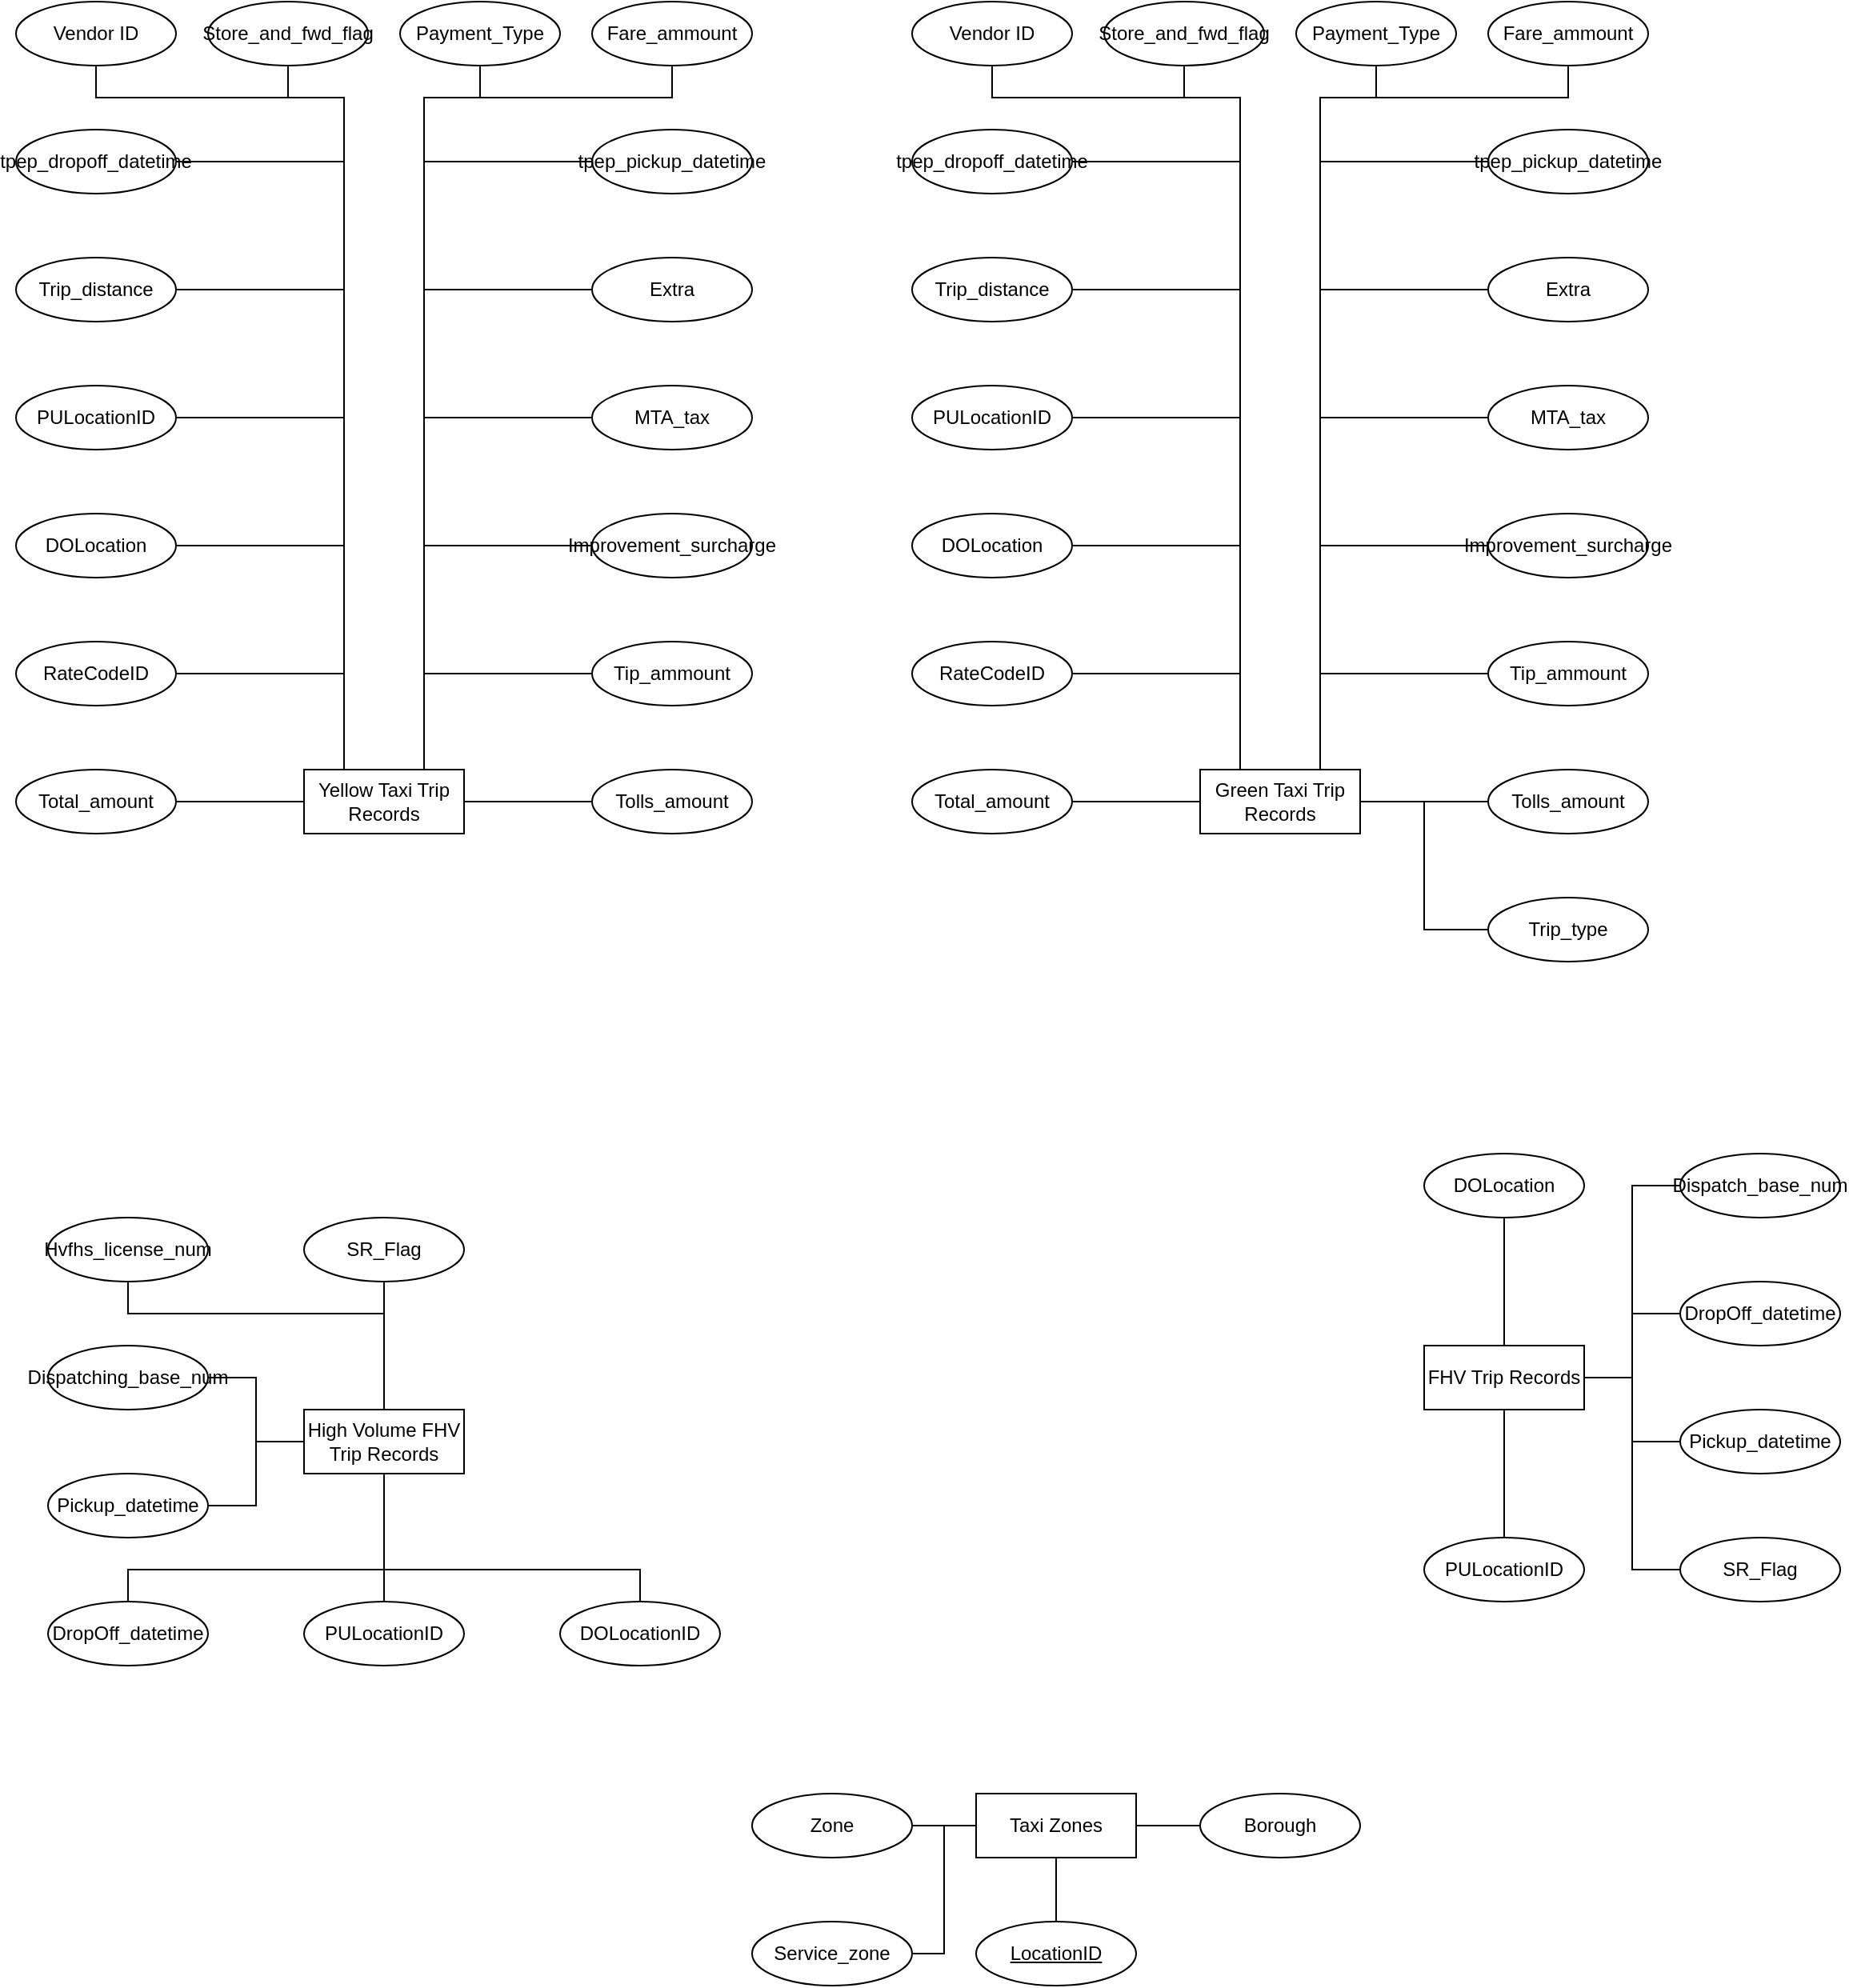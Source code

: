 <mxfile version="13.7.6" type="github">
  <diagram id="orPIDjJ9l7dPw6cyquso" name="Page-1">
    <mxGraphModel dx="460" dy="762" grid="1" gridSize="10" guides="1" tooltips="1" connect="1" arrows="1" fold="1" page="1" pageScale="1" pageWidth="150000" pageHeight="150000" math="0" shadow="0">
      <root>
        <mxCell id="0" />
        <mxCell id="1" parent="0" />
        <mxCell id="RvH7o7aglCIjbre78uZ6-19" style="edgeStyle=orthogonalEdgeStyle;rounded=0;orthogonalLoop=1;jettySize=auto;html=1;exitX=1;exitY=0.5;exitDx=0;exitDy=0;entryX=0;entryY=0.5;entryDx=0;entryDy=0;endArrow=none;endFill=0;" edge="1" parent="1" source="RvH7o7aglCIjbre78uZ6-1" target="RvH7o7aglCIjbre78uZ6-16">
          <mxGeometry relative="1" as="geometry" />
        </mxCell>
        <mxCell id="RvH7o7aglCIjbre78uZ6-1" value="Yellow Taxi Trip Records" style="whiteSpace=wrap;html=1;align=center;" vertex="1" parent="1">
          <mxGeometry x="220" y="520" width="100" height="40" as="geometry" />
        </mxCell>
        <mxCell id="RvH7o7aglCIjbre78uZ6-2" value="Vendor ID" style="ellipse;whiteSpace=wrap;html=1;align=center;" vertex="1" parent="1">
          <mxGeometry x="40" y="40" width="100" height="40" as="geometry" />
        </mxCell>
        <mxCell id="RvH7o7aglCIjbre78uZ6-33" style="edgeStyle=orthogonalEdgeStyle;rounded=0;orthogonalLoop=1;jettySize=auto;html=1;exitX=0;exitY=0.5;exitDx=0;exitDy=0;entryX=0.75;entryY=0;entryDx=0;entryDy=0;endArrow=none;endFill=0;" edge="1" parent="1" source="RvH7o7aglCIjbre78uZ6-3" target="RvH7o7aglCIjbre78uZ6-1">
          <mxGeometry relative="1" as="geometry" />
        </mxCell>
        <mxCell id="RvH7o7aglCIjbre78uZ6-3" value="tpep_pickup_datetime" style="ellipse;whiteSpace=wrap;html=1;align=center;" vertex="1" parent="1">
          <mxGeometry x="400" y="120" width="100" height="40" as="geometry" />
        </mxCell>
        <mxCell id="RvH7o7aglCIjbre78uZ6-28" style="edgeStyle=orthogonalEdgeStyle;rounded=0;orthogonalLoop=1;jettySize=auto;html=1;exitX=0.5;exitY=1;exitDx=0;exitDy=0;endArrow=none;endFill=0;entryX=0.25;entryY=0;entryDx=0;entryDy=0;" edge="1" parent="1" source="RvH7o7aglCIjbre78uZ6-2" target="RvH7o7aglCIjbre78uZ6-1">
          <mxGeometry relative="1" as="geometry">
            <mxPoint x="260" y="580" as="targetPoint" />
            <Array as="points">
              <mxPoint x="90" y="100" />
              <mxPoint x="245" y="100" />
            </Array>
          </mxGeometry>
        </mxCell>
        <mxCell id="RvH7o7aglCIjbre78uZ6-32" style="edgeStyle=orthogonalEdgeStyle;rounded=0;orthogonalLoop=1;jettySize=auto;html=1;exitX=1;exitY=0.5;exitDx=0;exitDy=0;entryX=0.25;entryY=0;entryDx=0;entryDy=0;endArrow=none;endFill=0;" edge="1" parent="1" source="RvH7o7aglCIjbre78uZ6-4" target="RvH7o7aglCIjbre78uZ6-1">
          <mxGeometry relative="1" as="geometry" />
        </mxCell>
        <mxCell id="RvH7o7aglCIjbre78uZ6-4" value="tpep_dropoff_datetime" style="ellipse;whiteSpace=wrap;html=1;align=center;" vertex="1" parent="1">
          <mxGeometry x="40" y="120" width="100" height="40" as="geometry" />
        </mxCell>
        <mxCell id="RvH7o7aglCIjbre78uZ6-29" style="edgeStyle=orthogonalEdgeStyle;rounded=0;orthogonalLoop=1;jettySize=auto;html=1;exitX=1;exitY=0.5;exitDx=0;exitDy=0;endArrow=none;endFill=0;entryX=0.25;entryY=0;entryDx=0;entryDy=0;" edge="1" parent="1" source="RvH7o7aglCIjbre78uZ6-5" target="RvH7o7aglCIjbre78uZ6-1">
          <mxGeometry relative="1" as="geometry">
            <mxPoint x="270" y="500" as="targetPoint" />
          </mxGeometry>
        </mxCell>
        <mxCell id="RvH7o7aglCIjbre78uZ6-5" value="Trip_distance" style="ellipse;whiteSpace=wrap;html=1;align=center;" vertex="1" parent="1">
          <mxGeometry x="40" y="200" width="100" height="40" as="geometry" />
        </mxCell>
        <mxCell id="RvH7o7aglCIjbre78uZ6-30" style="edgeStyle=orthogonalEdgeStyle;rounded=0;orthogonalLoop=1;jettySize=auto;html=1;exitX=1;exitY=0.5;exitDx=0;exitDy=0;entryX=0.25;entryY=0;entryDx=0;entryDy=0;endArrow=none;endFill=0;" edge="1" parent="1" source="RvH7o7aglCIjbre78uZ6-6" target="RvH7o7aglCIjbre78uZ6-1">
          <mxGeometry relative="1" as="geometry" />
        </mxCell>
        <mxCell id="RvH7o7aglCIjbre78uZ6-6" value="PULocationID" style="ellipse;whiteSpace=wrap;html=1;align=center;" vertex="1" parent="1">
          <mxGeometry x="40" y="280" width="100" height="40" as="geometry" />
        </mxCell>
        <mxCell id="RvH7o7aglCIjbre78uZ6-31" style="edgeStyle=orthogonalEdgeStyle;rounded=0;orthogonalLoop=1;jettySize=auto;html=1;exitX=1;exitY=0.5;exitDx=0;exitDy=0;entryX=0.25;entryY=0;entryDx=0;entryDy=0;endArrow=none;endFill=0;" edge="1" parent="1" source="RvH7o7aglCIjbre78uZ6-7" target="RvH7o7aglCIjbre78uZ6-1">
          <mxGeometry relative="1" as="geometry" />
        </mxCell>
        <mxCell id="RvH7o7aglCIjbre78uZ6-7" value="DOLocation" style="ellipse;whiteSpace=wrap;html=1;align=center;" vertex="1" parent="1">
          <mxGeometry x="40" y="360" width="100" height="40" as="geometry" />
        </mxCell>
        <mxCell id="RvH7o7aglCIjbre78uZ6-27" style="edgeStyle=orthogonalEdgeStyle;rounded=0;orthogonalLoop=1;jettySize=auto;html=1;exitX=1;exitY=0.5;exitDx=0;exitDy=0;entryX=0.25;entryY=0;entryDx=0;entryDy=0;endArrow=none;endFill=0;" edge="1" parent="1" source="RvH7o7aglCIjbre78uZ6-8" target="RvH7o7aglCIjbre78uZ6-1">
          <mxGeometry relative="1" as="geometry" />
        </mxCell>
        <mxCell id="RvH7o7aglCIjbre78uZ6-8" value="RateCodeID" style="ellipse;whiteSpace=wrap;html=1;align=center;" vertex="1" parent="1">
          <mxGeometry x="40" y="440" width="100" height="40" as="geometry" />
        </mxCell>
        <mxCell id="RvH7o7aglCIjbre78uZ6-26" style="edgeStyle=orthogonalEdgeStyle;rounded=0;orthogonalLoop=1;jettySize=auto;html=1;exitX=0.5;exitY=1;exitDx=0;exitDy=0;entryX=0.25;entryY=0;entryDx=0;entryDy=0;endArrow=none;endFill=0;" edge="1" parent="1" source="RvH7o7aglCIjbre78uZ6-9" target="RvH7o7aglCIjbre78uZ6-1">
          <mxGeometry relative="1" as="geometry">
            <Array as="points">
              <mxPoint x="210" y="100" />
              <mxPoint x="245" y="100" />
            </Array>
          </mxGeometry>
        </mxCell>
        <mxCell id="RvH7o7aglCIjbre78uZ6-9" value="Store_and_fwd_flag" style="ellipse;whiteSpace=wrap;html=1;align=center;" vertex="1" parent="1">
          <mxGeometry x="160" y="40" width="100" height="40" as="geometry" />
        </mxCell>
        <mxCell id="RvH7o7aglCIjbre78uZ6-24" style="edgeStyle=orthogonalEdgeStyle;rounded=0;orthogonalLoop=1;jettySize=auto;html=1;exitX=0.5;exitY=1;exitDx=0;exitDy=0;entryX=0.75;entryY=0;entryDx=0;entryDy=0;endArrow=none;endFill=0;" edge="1" parent="1" source="RvH7o7aglCIjbre78uZ6-10" target="RvH7o7aglCIjbre78uZ6-1">
          <mxGeometry relative="1" as="geometry">
            <Array as="points">
              <mxPoint x="330" y="100" />
              <mxPoint x="295" y="100" />
            </Array>
          </mxGeometry>
        </mxCell>
        <mxCell id="RvH7o7aglCIjbre78uZ6-10" value="Payment_Type" style="ellipse;whiteSpace=wrap;html=1;align=center;" vertex="1" parent="1">
          <mxGeometry x="280" y="40" width="100" height="40" as="geometry" />
        </mxCell>
        <mxCell id="RvH7o7aglCIjbre78uZ6-25" style="edgeStyle=orthogonalEdgeStyle;rounded=0;orthogonalLoop=1;jettySize=auto;html=1;exitX=0.5;exitY=1;exitDx=0;exitDy=0;entryX=0.75;entryY=0;entryDx=0;entryDy=0;endArrow=none;endFill=0;" edge="1" parent="1" source="RvH7o7aglCIjbre78uZ6-11" target="RvH7o7aglCIjbre78uZ6-1">
          <mxGeometry relative="1" as="geometry">
            <Array as="points">
              <mxPoint x="450" y="100" />
              <mxPoint x="295" y="100" />
            </Array>
          </mxGeometry>
        </mxCell>
        <mxCell id="RvH7o7aglCIjbre78uZ6-11" value="Fare_ammount" style="ellipse;whiteSpace=wrap;html=1;align=center;" vertex="1" parent="1">
          <mxGeometry x="400" y="40" width="100" height="40" as="geometry" />
        </mxCell>
        <mxCell id="RvH7o7aglCIjbre78uZ6-23" style="edgeStyle=orthogonalEdgeStyle;rounded=0;orthogonalLoop=1;jettySize=auto;html=1;exitX=0;exitY=0.5;exitDx=0;exitDy=0;endArrow=none;endFill=0;entryX=0.75;entryY=0;entryDx=0;entryDy=0;" edge="1" parent="1" source="RvH7o7aglCIjbre78uZ6-12" target="RvH7o7aglCIjbre78uZ6-1">
          <mxGeometry relative="1" as="geometry">
            <mxPoint x="340" y="500" as="targetPoint" />
          </mxGeometry>
        </mxCell>
        <mxCell id="RvH7o7aglCIjbre78uZ6-12" value="Extra" style="ellipse;whiteSpace=wrap;html=1;align=center;" vertex="1" parent="1">
          <mxGeometry x="400" y="200" width="100" height="40" as="geometry" />
        </mxCell>
        <mxCell id="RvH7o7aglCIjbre78uZ6-22" style="edgeStyle=orthogonalEdgeStyle;rounded=0;orthogonalLoop=1;jettySize=auto;html=1;exitX=0;exitY=0.5;exitDx=0;exitDy=0;entryX=0.75;entryY=0;entryDx=0;entryDy=0;endArrow=none;endFill=0;" edge="1" parent="1" source="RvH7o7aglCIjbre78uZ6-13" target="RvH7o7aglCIjbre78uZ6-1">
          <mxGeometry relative="1" as="geometry" />
        </mxCell>
        <mxCell id="RvH7o7aglCIjbre78uZ6-13" value="MTA_tax" style="ellipse;whiteSpace=wrap;html=1;align=center;" vertex="1" parent="1">
          <mxGeometry x="400" y="280" width="100" height="40" as="geometry" />
        </mxCell>
        <mxCell id="RvH7o7aglCIjbre78uZ6-21" style="edgeStyle=orthogonalEdgeStyle;rounded=0;orthogonalLoop=1;jettySize=auto;html=1;exitX=0;exitY=0.5;exitDx=0;exitDy=0;endArrow=none;endFill=0;entryX=0.75;entryY=0;entryDx=0;entryDy=0;" edge="1" parent="1" source="RvH7o7aglCIjbre78uZ6-14" target="RvH7o7aglCIjbre78uZ6-1">
          <mxGeometry relative="1" as="geometry">
            <mxPoint x="320" y="500" as="targetPoint" />
          </mxGeometry>
        </mxCell>
        <mxCell id="RvH7o7aglCIjbre78uZ6-14" value="Improvement_surcharge" style="ellipse;whiteSpace=wrap;html=1;align=center;" vertex="1" parent="1">
          <mxGeometry x="400" y="360" width="100" height="40" as="geometry" />
        </mxCell>
        <mxCell id="RvH7o7aglCIjbre78uZ6-20" style="edgeStyle=orthogonalEdgeStyle;rounded=0;orthogonalLoop=1;jettySize=auto;html=1;exitX=0;exitY=0.5;exitDx=0;exitDy=0;entryX=0.75;entryY=0;entryDx=0;entryDy=0;endArrow=none;endFill=0;" edge="1" parent="1" source="RvH7o7aglCIjbre78uZ6-15" target="RvH7o7aglCIjbre78uZ6-1">
          <mxGeometry relative="1" as="geometry" />
        </mxCell>
        <mxCell id="RvH7o7aglCIjbre78uZ6-15" value="Tip_ammount" style="ellipse;whiteSpace=wrap;html=1;align=center;" vertex="1" parent="1">
          <mxGeometry x="400" y="440" width="100" height="40" as="geometry" />
        </mxCell>
        <mxCell id="RvH7o7aglCIjbre78uZ6-16" value="Tolls_amount" style="ellipse;whiteSpace=wrap;html=1;align=center;" vertex="1" parent="1">
          <mxGeometry x="400" y="520" width="100" height="40" as="geometry" />
        </mxCell>
        <mxCell id="RvH7o7aglCIjbre78uZ6-18" style="edgeStyle=orthogonalEdgeStyle;rounded=0;orthogonalLoop=1;jettySize=auto;html=1;exitX=1;exitY=0.5;exitDx=0;exitDy=0;entryX=0;entryY=0.5;entryDx=0;entryDy=0;endArrow=none;endFill=0;" edge="1" parent="1" source="RvH7o7aglCIjbre78uZ6-17" target="RvH7o7aglCIjbre78uZ6-1">
          <mxGeometry relative="1" as="geometry" />
        </mxCell>
        <mxCell id="RvH7o7aglCIjbre78uZ6-17" value="Total_amount" style="ellipse;whiteSpace=wrap;html=1;align=center;" vertex="1" parent="1">
          <mxGeometry x="40" y="520" width="100" height="40" as="geometry" />
        </mxCell>
        <mxCell id="RvH7o7aglCIjbre78uZ6-34" style="edgeStyle=orthogonalEdgeStyle;rounded=0;orthogonalLoop=1;jettySize=auto;html=1;exitX=1;exitY=0.5;exitDx=0;exitDy=0;entryX=0;entryY=0.5;entryDx=0;entryDy=0;endArrow=none;endFill=0;" edge="1" source="RvH7o7aglCIjbre78uZ6-35" target="RvH7o7aglCIjbre78uZ6-64" parent="1">
          <mxGeometry relative="1" as="geometry" />
        </mxCell>
        <mxCell id="RvH7o7aglCIjbre78uZ6-35" value="Green Taxi Trip Records" style="whiteSpace=wrap;html=1;align=center;" vertex="1" parent="1">
          <mxGeometry x="780" y="520" width="100" height="40" as="geometry" />
        </mxCell>
        <mxCell id="RvH7o7aglCIjbre78uZ6-36" value="Vendor ID" style="ellipse;whiteSpace=wrap;html=1;align=center;" vertex="1" parent="1">
          <mxGeometry x="600" y="40" width="100" height="40" as="geometry" />
        </mxCell>
        <mxCell id="RvH7o7aglCIjbre78uZ6-37" style="edgeStyle=orthogonalEdgeStyle;rounded=0;orthogonalLoop=1;jettySize=auto;html=1;exitX=0;exitY=0.5;exitDx=0;exitDy=0;entryX=0.75;entryY=0;entryDx=0;entryDy=0;endArrow=none;endFill=0;" edge="1" source="RvH7o7aglCIjbre78uZ6-38" target="RvH7o7aglCIjbre78uZ6-35" parent="1">
          <mxGeometry relative="1" as="geometry" />
        </mxCell>
        <mxCell id="RvH7o7aglCIjbre78uZ6-38" value="tpep_pickup_datetime" style="ellipse;whiteSpace=wrap;html=1;align=center;" vertex="1" parent="1">
          <mxGeometry x="960" y="120" width="100" height="40" as="geometry" />
        </mxCell>
        <mxCell id="RvH7o7aglCIjbre78uZ6-39" style="edgeStyle=orthogonalEdgeStyle;rounded=0;orthogonalLoop=1;jettySize=auto;html=1;exitX=0.5;exitY=1;exitDx=0;exitDy=0;endArrow=none;endFill=0;entryX=0.25;entryY=0;entryDx=0;entryDy=0;" edge="1" source="RvH7o7aglCIjbre78uZ6-36" target="RvH7o7aglCIjbre78uZ6-35" parent="1">
          <mxGeometry relative="1" as="geometry">
            <mxPoint x="820" y="580" as="targetPoint" />
            <Array as="points">
              <mxPoint x="650" y="100" />
              <mxPoint x="805" y="100" />
            </Array>
          </mxGeometry>
        </mxCell>
        <mxCell id="RvH7o7aglCIjbre78uZ6-40" style="edgeStyle=orthogonalEdgeStyle;rounded=0;orthogonalLoop=1;jettySize=auto;html=1;exitX=1;exitY=0.5;exitDx=0;exitDy=0;entryX=0.25;entryY=0;entryDx=0;entryDy=0;endArrow=none;endFill=0;" edge="1" source="RvH7o7aglCIjbre78uZ6-41" target="RvH7o7aglCIjbre78uZ6-35" parent="1">
          <mxGeometry relative="1" as="geometry" />
        </mxCell>
        <mxCell id="RvH7o7aglCIjbre78uZ6-41" value="tpep_dropoff_datetime" style="ellipse;whiteSpace=wrap;html=1;align=center;" vertex="1" parent="1">
          <mxGeometry x="600" y="120" width="100" height="40" as="geometry" />
        </mxCell>
        <mxCell id="RvH7o7aglCIjbre78uZ6-42" style="edgeStyle=orthogonalEdgeStyle;rounded=0;orthogonalLoop=1;jettySize=auto;html=1;exitX=1;exitY=0.5;exitDx=0;exitDy=0;endArrow=none;endFill=0;entryX=0.25;entryY=0;entryDx=0;entryDy=0;" edge="1" source="RvH7o7aglCIjbre78uZ6-43" target="RvH7o7aglCIjbre78uZ6-35" parent="1">
          <mxGeometry relative="1" as="geometry">
            <mxPoint x="830" y="500" as="targetPoint" />
          </mxGeometry>
        </mxCell>
        <mxCell id="RvH7o7aglCIjbre78uZ6-43" value="Trip_distance" style="ellipse;whiteSpace=wrap;html=1;align=center;" vertex="1" parent="1">
          <mxGeometry x="600" y="200" width="100" height="40" as="geometry" />
        </mxCell>
        <mxCell id="RvH7o7aglCIjbre78uZ6-44" style="edgeStyle=orthogonalEdgeStyle;rounded=0;orthogonalLoop=1;jettySize=auto;html=1;exitX=1;exitY=0.5;exitDx=0;exitDy=0;entryX=0.25;entryY=0;entryDx=0;entryDy=0;endArrow=none;endFill=0;" edge="1" source="RvH7o7aglCIjbre78uZ6-45" target="RvH7o7aglCIjbre78uZ6-35" parent="1">
          <mxGeometry relative="1" as="geometry" />
        </mxCell>
        <mxCell id="RvH7o7aglCIjbre78uZ6-45" value="PULocationID" style="ellipse;whiteSpace=wrap;html=1;align=center;" vertex="1" parent="1">
          <mxGeometry x="600" y="280" width="100" height="40" as="geometry" />
        </mxCell>
        <mxCell id="RvH7o7aglCIjbre78uZ6-46" style="edgeStyle=orthogonalEdgeStyle;rounded=0;orthogonalLoop=1;jettySize=auto;html=1;exitX=1;exitY=0.5;exitDx=0;exitDy=0;entryX=0.25;entryY=0;entryDx=0;entryDy=0;endArrow=none;endFill=0;" edge="1" source="RvH7o7aglCIjbre78uZ6-47" target="RvH7o7aglCIjbre78uZ6-35" parent="1">
          <mxGeometry relative="1" as="geometry" />
        </mxCell>
        <mxCell id="RvH7o7aglCIjbre78uZ6-47" value="DOLocation" style="ellipse;whiteSpace=wrap;html=1;align=center;" vertex="1" parent="1">
          <mxGeometry x="600" y="360" width="100" height="40" as="geometry" />
        </mxCell>
        <mxCell id="RvH7o7aglCIjbre78uZ6-48" style="edgeStyle=orthogonalEdgeStyle;rounded=0;orthogonalLoop=1;jettySize=auto;html=1;exitX=1;exitY=0.5;exitDx=0;exitDy=0;entryX=0.25;entryY=0;entryDx=0;entryDy=0;endArrow=none;endFill=0;" edge="1" source="RvH7o7aglCIjbre78uZ6-49" target="RvH7o7aglCIjbre78uZ6-35" parent="1">
          <mxGeometry relative="1" as="geometry" />
        </mxCell>
        <mxCell id="RvH7o7aglCIjbre78uZ6-49" value="RateCodeID" style="ellipse;whiteSpace=wrap;html=1;align=center;" vertex="1" parent="1">
          <mxGeometry x="600" y="440" width="100" height="40" as="geometry" />
        </mxCell>
        <mxCell id="RvH7o7aglCIjbre78uZ6-50" style="edgeStyle=orthogonalEdgeStyle;rounded=0;orthogonalLoop=1;jettySize=auto;html=1;exitX=0.5;exitY=1;exitDx=0;exitDy=0;entryX=0.25;entryY=0;entryDx=0;entryDy=0;endArrow=none;endFill=0;" edge="1" source="RvH7o7aglCIjbre78uZ6-51" target="RvH7o7aglCIjbre78uZ6-35" parent="1">
          <mxGeometry relative="1" as="geometry">
            <Array as="points">
              <mxPoint x="770" y="100" />
              <mxPoint x="805" y="100" />
            </Array>
          </mxGeometry>
        </mxCell>
        <mxCell id="RvH7o7aglCIjbre78uZ6-51" value="Store_and_fwd_flag" style="ellipse;whiteSpace=wrap;html=1;align=center;" vertex="1" parent="1">
          <mxGeometry x="720" y="40" width="100" height="40" as="geometry" />
        </mxCell>
        <mxCell id="RvH7o7aglCIjbre78uZ6-52" style="edgeStyle=orthogonalEdgeStyle;rounded=0;orthogonalLoop=1;jettySize=auto;html=1;exitX=0.5;exitY=1;exitDx=0;exitDy=0;entryX=0.75;entryY=0;entryDx=0;entryDy=0;endArrow=none;endFill=0;" edge="1" source="RvH7o7aglCIjbre78uZ6-53" target="RvH7o7aglCIjbre78uZ6-35" parent="1">
          <mxGeometry relative="1" as="geometry">
            <Array as="points">
              <mxPoint x="890" y="100" />
              <mxPoint x="855" y="100" />
            </Array>
          </mxGeometry>
        </mxCell>
        <mxCell id="RvH7o7aglCIjbre78uZ6-53" value="Payment_Type" style="ellipse;whiteSpace=wrap;html=1;align=center;" vertex="1" parent="1">
          <mxGeometry x="840" y="40" width="100" height="40" as="geometry" />
        </mxCell>
        <mxCell id="RvH7o7aglCIjbre78uZ6-54" style="edgeStyle=orthogonalEdgeStyle;rounded=0;orthogonalLoop=1;jettySize=auto;html=1;exitX=0.5;exitY=1;exitDx=0;exitDy=0;entryX=0.75;entryY=0;entryDx=0;entryDy=0;endArrow=none;endFill=0;" edge="1" source="RvH7o7aglCIjbre78uZ6-55" target="RvH7o7aglCIjbre78uZ6-35" parent="1">
          <mxGeometry relative="1" as="geometry">
            <Array as="points">
              <mxPoint x="1010" y="100" />
              <mxPoint x="855" y="100" />
            </Array>
          </mxGeometry>
        </mxCell>
        <mxCell id="RvH7o7aglCIjbre78uZ6-55" value="Fare_ammount" style="ellipse;whiteSpace=wrap;html=1;align=center;" vertex="1" parent="1">
          <mxGeometry x="960" y="40" width="100" height="40" as="geometry" />
        </mxCell>
        <mxCell id="RvH7o7aglCIjbre78uZ6-56" style="edgeStyle=orthogonalEdgeStyle;rounded=0;orthogonalLoop=1;jettySize=auto;html=1;exitX=0;exitY=0.5;exitDx=0;exitDy=0;endArrow=none;endFill=0;entryX=0.75;entryY=0;entryDx=0;entryDy=0;" edge="1" source="RvH7o7aglCIjbre78uZ6-57" target="RvH7o7aglCIjbre78uZ6-35" parent="1">
          <mxGeometry relative="1" as="geometry">
            <mxPoint x="900" y="500" as="targetPoint" />
          </mxGeometry>
        </mxCell>
        <mxCell id="RvH7o7aglCIjbre78uZ6-57" value="Extra" style="ellipse;whiteSpace=wrap;html=1;align=center;" vertex="1" parent="1">
          <mxGeometry x="960" y="200" width="100" height="40" as="geometry" />
        </mxCell>
        <mxCell id="RvH7o7aglCIjbre78uZ6-58" style="edgeStyle=orthogonalEdgeStyle;rounded=0;orthogonalLoop=1;jettySize=auto;html=1;exitX=0;exitY=0.5;exitDx=0;exitDy=0;entryX=0.75;entryY=0;entryDx=0;entryDy=0;endArrow=none;endFill=0;" edge="1" source="RvH7o7aglCIjbre78uZ6-59" target="RvH7o7aglCIjbre78uZ6-35" parent="1">
          <mxGeometry relative="1" as="geometry" />
        </mxCell>
        <mxCell id="RvH7o7aglCIjbre78uZ6-59" value="MTA_tax" style="ellipse;whiteSpace=wrap;html=1;align=center;" vertex="1" parent="1">
          <mxGeometry x="960" y="280" width="100" height="40" as="geometry" />
        </mxCell>
        <mxCell id="RvH7o7aglCIjbre78uZ6-60" style="edgeStyle=orthogonalEdgeStyle;rounded=0;orthogonalLoop=1;jettySize=auto;html=1;exitX=0;exitY=0.5;exitDx=0;exitDy=0;endArrow=none;endFill=0;entryX=0.75;entryY=0;entryDx=0;entryDy=0;" edge="1" source="RvH7o7aglCIjbre78uZ6-61" target="RvH7o7aglCIjbre78uZ6-35" parent="1">
          <mxGeometry relative="1" as="geometry">
            <mxPoint x="880" y="500" as="targetPoint" />
          </mxGeometry>
        </mxCell>
        <mxCell id="RvH7o7aglCIjbre78uZ6-61" value="Improvement_surcharge" style="ellipse;whiteSpace=wrap;html=1;align=center;" vertex="1" parent="1">
          <mxGeometry x="960" y="360" width="100" height="40" as="geometry" />
        </mxCell>
        <mxCell id="RvH7o7aglCIjbre78uZ6-62" style="edgeStyle=orthogonalEdgeStyle;rounded=0;orthogonalLoop=1;jettySize=auto;html=1;exitX=0;exitY=0.5;exitDx=0;exitDy=0;entryX=0.75;entryY=0;entryDx=0;entryDy=0;endArrow=none;endFill=0;" edge="1" source="RvH7o7aglCIjbre78uZ6-63" target="RvH7o7aglCIjbre78uZ6-35" parent="1">
          <mxGeometry relative="1" as="geometry" />
        </mxCell>
        <mxCell id="RvH7o7aglCIjbre78uZ6-63" value="Tip_ammount" style="ellipse;whiteSpace=wrap;html=1;align=center;" vertex="1" parent="1">
          <mxGeometry x="960" y="440" width="100" height="40" as="geometry" />
        </mxCell>
        <mxCell id="RvH7o7aglCIjbre78uZ6-64" value="Tolls_amount" style="ellipse;whiteSpace=wrap;html=1;align=center;" vertex="1" parent="1">
          <mxGeometry x="960" y="520" width="100" height="40" as="geometry" />
        </mxCell>
        <mxCell id="RvH7o7aglCIjbre78uZ6-65" style="edgeStyle=orthogonalEdgeStyle;rounded=0;orthogonalLoop=1;jettySize=auto;html=1;exitX=1;exitY=0.5;exitDx=0;exitDy=0;entryX=0;entryY=0.5;entryDx=0;entryDy=0;endArrow=none;endFill=0;" edge="1" source="RvH7o7aglCIjbre78uZ6-66" target="RvH7o7aglCIjbre78uZ6-35" parent="1">
          <mxGeometry relative="1" as="geometry" />
        </mxCell>
        <mxCell id="RvH7o7aglCIjbre78uZ6-66" value="Total_amount" style="ellipse;whiteSpace=wrap;html=1;align=center;" vertex="1" parent="1">
          <mxGeometry x="600" y="520" width="100" height="40" as="geometry" />
        </mxCell>
        <mxCell id="RvH7o7aglCIjbre78uZ6-68" style="edgeStyle=orthogonalEdgeStyle;rounded=0;orthogonalLoop=1;jettySize=auto;html=1;exitX=0;exitY=0.5;exitDx=0;exitDy=0;entryX=1;entryY=0.5;entryDx=0;entryDy=0;endArrow=none;endFill=0;" edge="1" parent="1" source="RvH7o7aglCIjbre78uZ6-67" target="RvH7o7aglCIjbre78uZ6-35">
          <mxGeometry relative="1" as="geometry" />
        </mxCell>
        <mxCell id="RvH7o7aglCIjbre78uZ6-67" value="Trip_type" style="ellipse;whiteSpace=wrap;html=1;align=center;" vertex="1" parent="1">
          <mxGeometry x="960" y="600" width="100" height="40" as="geometry" />
        </mxCell>
        <mxCell id="RvH7o7aglCIjbre78uZ6-69" value="FHV Trip Records" style="whiteSpace=wrap;html=1;align=center;" vertex="1" parent="1">
          <mxGeometry x="920" y="880" width="100" height="40" as="geometry" />
        </mxCell>
        <mxCell id="RvH7o7aglCIjbre78uZ6-81" style="edgeStyle=orthogonalEdgeStyle;rounded=0;orthogonalLoop=1;jettySize=auto;html=1;exitX=0;exitY=0.5;exitDx=0;exitDy=0;entryX=1;entryY=0.5;entryDx=0;entryDy=0;endArrow=none;endFill=0;" edge="1" parent="1" source="RvH7o7aglCIjbre78uZ6-70" target="RvH7o7aglCIjbre78uZ6-69">
          <mxGeometry relative="1" as="geometry" />
        </mxCell>
        <mxCell id="RvH7o7aglCIjbre78uZ6-70" value="Dispatch_base_num" style="ellipse;whiteSpace=wrap;html=1;align=center;" vertex="1" parent="1">
          <mxGeometry x="1080" y="760" width="100" height="40" as="geometry" />
        </mxCell>
        <mxCell id="RvH7o7aglCIjbre78uZ6-79" style="edgeStyle=orthogonalEdgeStyle;rounded=0;orthogonalLoop=1;jettySize=auto;html=1;exitX=0;exitY=0.5;exitDx=0;exitDy=0;endArrow=none;endFill=0;entryX=1;entryY=0.5;entryDx=0;entryDy=0;" edge="1" parent="1" source="RvH7o7aglCIjbre78uZ6-71" target="RvH7o7aglCIjbre78uZ6-69">
          <mxGeometry relative="1" as="geometry">
            <mxPoint x="1040" y="930" as="targetPoint" />
          </mxGeometry>
        </mxCell>
        <mxCell id="RvH7o7aglCIjbre78uZ6-71" value="Pickup_datetime" style="ellipse;whiteSpace=wrap;html=1;align=center;" vertex="1" parent="1">
          <mxGeometry x="1080" y="920" width="100" height="40" as="geometry" />
        </mxCell>
        <mxCell id="RvH7o7aglCIjbre78uZ6-78" style="edgeStyle=orthogonalEdgeStyle;rounded=0;orthogonalLoop=1;jettySize=auto;html=1;exitX=0;exitY=0.5;exitDx=0;exitDy=0;entryX=1;entryY=0.5;entryDx=0;entryDy=0;endArrow=none;endFill=0;" edge="1" parent="1" source="RvH7o7aglCIjbre78uZ6-72" target="RvH7o7aglCIjbre78uZ6-69">
          <mxGeometry relative="1" as="geometry" />
        </mxCell>
        <mxCell id="RvH7o7aglCIjbre78uZ6-72" value="DropOff_datetime" style="ellipse;whiteSpace=wrap;html=1;align=center;" vertex="1" parent="1">
          <mxGeometry x="1080" y="840" width="100" height="40" as="geometry" />
        </mxCell>
        <mxCell id="RvH7o7aglCIjbre78uZ6-77" style="edgeStyle=orthogonalEdgeStyle;rounded=0;orthogonalLoop=1;jettySize=auto;html=1;exitX=0.5;exitY=0;exitDx=0;exitDy=0;entryX=0.5;entryY=1;entryDx=0;entryDy=0;endArrow=none;endFill=0;" edge="1" parent="1" source="RvH7o7aglCIjbre78uZ6-73" target="RvH7o7aglCIjbre78uZ6-69">
          <mxGeometry relative="1" as="geometry" />
        </mxCell>
        <mxCell id="RvH7o7aglCIjbre78uZ6-73" value="PULocationID" style="ellipse;whiteSpace=wrap;html=1;align=center;" vertex="1" parent="1">
          <mxGeometry x="920" y="1000" width="100" height="40" as="geometry" />
        </mxCell>
        <mxCell id="RvH7o7aglCIjbre78uZ6-76" style="edgeStyle=orthogonalEdgeStyle;rounded=0;orthogonalLoop=1;jettySize=auto;html=1;exitX=0.5;exitY=1;exitDx=0;exitDy=0;entryX=0.5;entryY=0;entryDx=0;entryDy=0;endArrow=none;endFill=0;" edge="1" parent="1" source="RvH7o7aglCIjbre78uZ6-74" target="RvH7o7aglCIjbre78uZ6-69">
          <mxGeometry relative="1" as="geometry" />
        </mxCell>
        <mxCell id="RvH7o7aglCIjbre78uZ6-74" value="DOLocation" style="ellipse;whiteSpace=wrap;html=1;align=center;" vertex="1" parent="1">
          <mxGeometry x="920" y="760" width="100" height="40" as="geometry" />
        </mxCell>
        <mxCell id="RvH7o7aglCIjbre78uZ6-80" style="edgeStyle=orthogonalEdgeStyle;rounded=0;orthogonalLoop=1;jettySize=auto;html=1;exitX=0;exitY=0.5;exitDx=0;exitDy=0;entryX=1;entryY=0.5;entryDx=0;entryDy=0;endArrow=none;endFill=0;" edge="1" parent="1" source="RvH7o7aglCIjbre78uZ6-75" target="RvH7o7aglCIjbre78uZ6-69">
          <mxGeometry relative="1" as="geometry" />
        </mxCell>
        <mxCell id="RvH7o7aglCIjbre78uZ6-75" value="SR_Flag" style="ellipse;whiteSpace=wrap;html=1;align=center;" vertex="1" parent="1">
          <mxGeometry x="1080" y="1000" width="100" height="40" as="geometry" />
        </mxCell>
        <mxCell id="RvH7o7aglCIjbre78uZ6-82" value="High Volume FHV Trip Records" style="whiteSpace=wrap;html=1;align=center;" vertex="1" parent="1">
          <mxGeometry x="220" y="920" width="100" height="40" as="geometry" />
        </mxCell>
        <mxCell id="RvH7o7aglCIjbre78uZ6-96" style="edgeStyle=orthogonalEdgeStyle;rounded=0;orthogonalLoop=1;jettySize=auto;html=1;exitX=0.5;exitY=1;exitDx=0;exitDy=0;entryX=0.5;entryY=0;entryDx=0;entryDy=0;endArrow=none;endFill=0;" edge="1" parent="1" source="RvH7o7aglCIjbre78uZ6-83" target="RvH7o7aglCIjbre78uZ6-82">
          <mxGeometry relative="1" as="geometry">
            <Array as="points">
              <mxPoint x="110" y="860" />
              <mxPoint x="270" y="860" />
            </Array>
          </mxGeometry>
        </mxCell>
        <mxCell id="RvH7o7aglCIjbre78uZ6-83" value="Hvfhs_license_num" style="ellipse;whiteSpace=wrap;html=1;align=center;" vertex="1" parent="1">
          <mxGeometry x="60" y="800" width="100" height="40" as="geometry" />
        </mxCell>
        <mxCell id="RvH7o7aglCIjbre78uZ6-95" style="edgeStyle=orthogonalEdgeStyle;rounded=0;orthogonalLoop=1;jettySize=auto;html=1;exitX=1;exitY=0.5;exitDx=0;exitDy=0;entryX=0;entryY=0.5;entryDx=0;entryDy=0;endArrow=none;endFill=0;" edge="1" parent="1" source="RvH7o7aglCIjbre78uZ6-84" target="RvH7o7aglCIjbre78uZ6-82">
          <mxGeometry relative="1" as="geometry" />
        </mxCell>
        <mxCell id="RvH7o7aglCIjbre78uZ6-84" value="Dispatching_base_num" style="ellipse;whiteSpace=wrap;html=1;align=center;" vertex="1" parent="1">
          <mxGeometry x="60" y="880" width="100" height="40" as="geometry" />
        </mxCell>
        <mxCell id="RvH7o7aglCIjbre78uZ6-94" style="edgeStyle=orthogonalEdgeStyle;rounded=0;orthogonalLoop=1;jettySize=auto;html=1;exitX=1;exitY=0.5;exitDx=0;exitDy=0;entryX=0;entryY=0.5;entryDx=0;entryDy=0;endArrow=none;endFill=0;" edge="1" parent="1" source="RvH7o7aglCIjbre78uZ6-85" target="RvH7o7aglCIjbre78uZ6-82">
          <mxGeometry relative="1" as="geometry" />
        </mxCell>
        <mxCell id="RvH7o7aglCIjbre78uZ6-85" value="Pickup_datetime" style="ellipse;whiteSpace=wrap;html=1;align=center;" vertex="1" parent="1">
          <mxGeometry x="60" y="960" width="100" height="40" as="geometry" />
        </mxCell>
        <mxCell id="RvH7o7aglCIjbre78uZ6-93" style="edgeStyle=orthogonalEdgeStyle;rounded=0;orthogonalLoop=1;jettySize=auto;html=1;exitX=0.5;exitY=0;exitDx=0;exitDy=0;entryX=0.5;entryY=1;entryDx=0;entryDy=0;endArrow=none;endFill=0;" edge="1" parent="1" source="RvH7o7aglCIjbre78uZ6-86" target="RvH7o7aglCIjbre78uZ6-82">
          <mxGeometry relative="1" as="geometry">
            <Array as="points">
              <mxPoint x="110" y="1020" />
              <mxPoint x="270" y="1020" />
            </Array>
          </mxGeometry>
        </mxCell>
        <mxCell id="RvH7o7aglCIjbre78uZ6-86" value="DropOff_datetime" style="ellipse;whiteSpace=wrap;html=1;align=center;" vertex="1" parent="1">
          <mxGeometry x="60" y="1040" width="100" height="40" as="geometry" />
        </mxCell>
        <mxCell id="RvH7o7aglCIjbre78uZ6-91" style="edgeStyle=orthogonalEdgeStyle;rounded=0;orthogonalLoop=1;jettySize=auto;html=1;exitX=0.5;exitY=0;exitDx=0;exitDy=0;entryX=0.5;entryY=1;entryDx=0;entryDy=0;endArrow=none;endFill=0;" edge="1" parent="1" source="RvH7o7aglCIjbre78uZ6-87" target="RvH7o7aglCIjbre78uZ6-82">
          <mxGeometry relative="1" as="geometry" />
        </mxCell>
        <mxCell id="RvH7o7aglCIjbre78uZ6-87" value="PULocationID" style="ellipse;whiteSpace=wrap;html=1;align=center;" vertex="1" parent="1">
          <mxGeometry x="220" y="1040" width="100" height="40" as="geometry" />
        </mxCell>
        <mxCell id="RvH7o7aglCIjbre78uZ6-92" style="edgeStyle=orthogonalEdgeStyle;rounded=0;orthogonalLoop=1;jettySize=auto;html=1;exitX=0.5;exitY=0;exitDx=0;exitDy=0;endArrow=none;endFill=0;entryX=0.5;entryY=1;entryDx=0;entryDy=0;" edge="1" parent="1" source="RvH7o7aglCIjbre78uZ6-88" target="RvH7o7aglCIjbre78uZ6-82">
          <mxGeometry relative="1" as="geometry">
            <mxPoint x="290" y="980" as="targetPoint" />
            <Array as="points">
              <mxPoint x="430" y="1020" />
              <mxPoint x="270" y="1020" />
            </Array>
          </mxGeometry>
        </mxCell>
        <mxCell id="RvH7o7aglCIjbre78uZ6-88" value="DOLocationID" style="ellipse;whiteSpace=wrap;html=1;align=center;" vertex="1" parent="1">
          <mxGeometry x="380" y="1040" width="100" height="40" as="geometry" />
        </mxCell>
        <mxCell id="RvH7o7aglCIjbre78uZ6-90" style="edgeStyle=orthogonalEdgeStyle;rounded=0;orthogonalLoop=1;jettySize=auto;html=1;exitX=0.5;exitY=1;exitDx=0;exitDy=0;entryX=0.5;entryY=0;entryDx=0;entryDy=0;endArrow=none;endFill=0;" edge="1" parent="1" source="RvH7o7aglCIjbre78uZ6-89" target="RvH7o7aglCIjbre78uZ6-82">
          <mxGeometry relative="1" as="geometry" />
        </mxCell>
        <mxCell id="RvH7o7aglCIjbre78uZ6-89" value="SR_Flag" style="ellipse;whiteSpace=wrap;html=1;align=center;" vertex="1" parent="1">
          <mxGeometry x="220" y="800" width="100" height="40" as="geometry" />
        </mxCell>
        <mxCell id="RvH7o7aglCIjbre78uZ6-97" value="Taxi Zones" style="whiteSpace=wrap;html=1;align=center;" vertex="1" parent="1">
          <mxGeometry x="640" y="1160" width="100" height="40" as="geometry" />
        </mxCell>
        <mxCell id="RvH7o7aglCIjbre78uZ6-105" style="edgeStyle=orthogonalEdgeStyle;rounded=0;orthogonalLoop=1;jettySize=auto;html=1;exitX=0;exitY=0.5;exitDx=0;exitDy=0;entryX=1;entryY=0.5;entryDx=0;entryDy=0;endArrow=none;endFill=0;" edge="1" parent="1" source="RvH7o7aglCIjbre78uZ6-99" target="RvH7o7aglCIjbre78uZ6-97">
          <mxGeometry relative="1" as="geometry" />
        </mxCell>
        <mxCell id="RvH7o7aglCIjbre78uZ6-99" value="Borough" style="ellipse;whiteSpace=wrap;html=1;align=center;" vertex="1" parent="1">
          <mxGeometry x="780" y="1160" width="100" height="40" as="geometry" />
        </mxCell>
        <mxCell id="RvH7o7aglCIjbre78uZ6-106" style="edgeStyle=orthogonalEdgeStyle;rounded=0;orthogonalLoop=1;jettySize=auto;html=1;exitX=0.5;exitY=0;exitDx=0;exitDy=0;entryX=0.5;entryY=1;entryDx=0;entryDy=0;endArrow=none;endFill=0;" edge="1" parent="1" source="RvH7o7aglCIjbre78uZ6-100" target="RvH7o7aglCIjbre78uZ6-97">
          <mxGeometry relative="1" as="geometry" />
        </mxCell>
        <mxCell id="RvH7o7aglCIjbre78uZ6-100" value="LocationID" style="ellipse;whiteSpace=wrap;html=1;align=center;fontStyle=4;" vertex="1" parent="1">
          <mxGeometry x="640" y="1240" width="100" height="40" as="geometry" />
        </mxCell>
        <mxCell id="RvH7o7aglCIjbre78uZ6-103" style="edgeStyle=orthogonalEdgeStyle;rounded=0;orthogonalLoop=1;jettySize=auto;html=1;exitX=1;exitY=0.5;exitDx=0;exitDy=0;entryX=0;entryY=0.5;entryDx=0;entryDy=0;endArrow=none;endFill=0;" edge="1" parent="1" source="RvH7o7aglCIjbre78uZ6-101" target="RvH7o7aglCIjbre78uZ6-97">
          <mxGeometry relative="1" as="geometry" />
        </mxCell>
        <mxCell id="RvH7o7aglCIjbre78uZ6-101" value="Zone" style="ellipse;whiteSpace=wrap;html=1;align=center;" vertex="1" parent="1">
          <mxGeometry x="500" y="1160" width="100" height="40" as="geometry" />
        </mxCell>
        <mxCell id="RvH7o7aglCIjbre78uZ6-104" style="edgeStyle=orthogonalEdgeStyle;rounded=0;orthogonalLoop=1;jettySize=auto;html=1;exitX=1;exitY=0.5;exitDx=0;exitDy=0;entryX=0;entryY=0.5;entryDx=0;entryDy=0;endArrow=none;endFill=0;" edge="1" parent="1" source="RvH7o7aglCIjbre78uZ6-102" target="RvH7o7aglCIjbre78uZ6-97">
          <mxGeometry relative="1" as="geometry" />
        </mxCell>
        <mxCell id="RvH7o7aglCIjbre78uZ6-102" value="Service_zone" style="ellipse;whiteSpace=wrap;html=1;align=center;" vertex="1" parent="1">
          <mxGeometry x="500" y="1240" width="100" height="40" as="geometry" />
        </mxCell>
      </root>
    </mxGraphModel>
  </diagram>
</mxfile>
